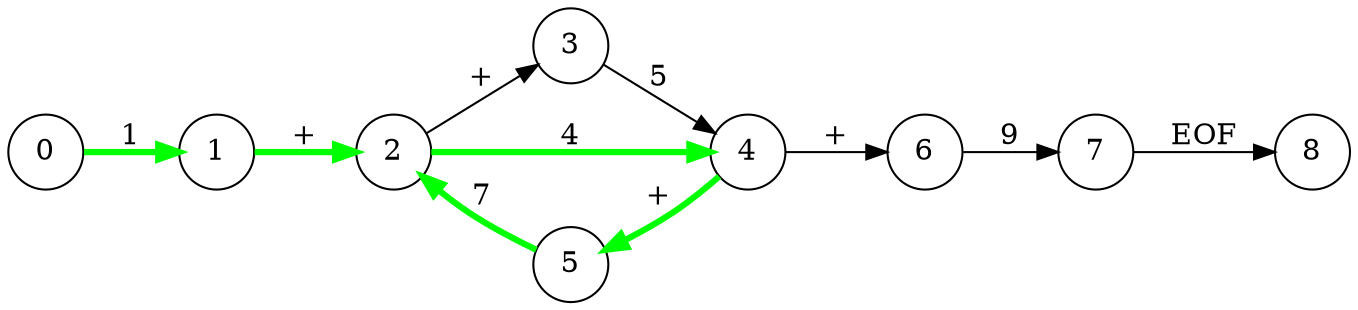 digraph GSS {
    rankdir=LR
    0,1,2,3,4,5,6,7,8 [shape = circle]
    0 [label="0"]
    1 [label="1"]
    2 [label="2"]
    3 [label="3"]
    4 [label="4"]
    5 [label="5"]
    6 [label="6"]
    7 [label="7"]
    8 [label="8"]
    
    
    0 -> 1 [label="1"][color="green",penwidth=3]
    1 -> 2 [label="+"][color="green",penwidth=3]
    2 -> 3 [label="+"]
    3 -> 4 [label="5"]
    2 -> 4 [label="4"][color="green",penwidth=3]
    4 -> 5 [label="+"][color="green",penwidth=3]
    5 -> 2 [label="7"][color="green",penwidth=3]
    4 -> 6 [label="+"]
    6 -> 7 [label="9"]
    7 -> 8 [label="EOF"]
    {rank=same; 3 5}
   
}
